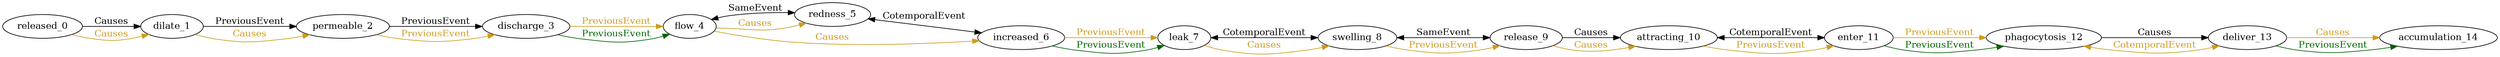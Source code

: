 digraph finite_state_machine { 
	rankdir=LR;
	size="50,50";
node0 [label = "released_0"]
node1 [label = "dilate_1"]
node2 [label = "permeable_2"]
node3 [label = "discharge_3"]
node4 [label = "flow_4"]
node5 [label = "redness_5"]
node6 [label = "increased_6"]
node7 [label = "leak_7"]
node8 [label = "swelling_8"]
node9 [label = "release_9"]
node10 [label = "attracting_10"]
node11 [label = "enter_11"]
node12 [label = "phagocytosis_12"]
node13 [label = "deliver_13"]
node14 [label = "accumulation_14"]
node0 -> node1 [ label = "Causes" fontcolor="black"  color = "Black"];
node0 -> node1 [ label = "Causes" fontcolor="goldenrod3"  color = "goldenrod3"];
node1 -> node2 [ label = "PreviousEvent" fontcolor="black"  color = "Black"];
node1 -> node2 [ label = "Causes" fontcolor="goldenrod3"  color = "goldenrod3"];
node2 -> node3 [ label = "PreviousEvent" fontcolor="black"  color = "Black"];
node2 -> node3 [ label = "PreviousEvent" fontcolor="goldenrod3"  color = "goldenrod3"];
node3 -> node4 [ label = "PreviousEvent" fontcolor="goldenrod3"  color = "goldenrod3"];
node4 -> node5 [ label = "SameEvent" fontcolor="black" dir = "both" color = "Black"];
node4 -> node5 [ label = "Causes" fontcolor="goldenrod3"  color = "goldenrod3"];
node4 -> node6 [ label = "Causes" fontcolor="goldenrod3"  color = "goldenrod3"];
node5 -> node6 [ label = "CotemporalEvent" fontcolor="black" dir = "both" color = "Black"];
node6 -> node7 [ label = "PreviousEvent" fontcolor="goldenrod3"  color = "goldenrod3"];
node7 -> node8 [ label = "CotemporalEvent" fontcolor="black" dir = "both" color = "Black"];
node7 -> node8 [ label = "Causes" fontcolor="goldenrod3"  color = "goldenrod3"];
node8 -> node9 [ label = "SameEvent" fontcolor="black" dir = "both" color = "Black"];
node8 -> node9 [ label = "PreviousEvent" fontcolor="goldenrod3"  color = "goldenrod3"];
node9 -> node10 [ label = "Causes" fontcolor="black"  color = "Black"];
node9 -> node10 [ label = "Causes" fontcolor="goldenrod3"  color = "goldenrod3"];
node10 -> node11 [ label = "CotemporalEvent" fontcolor="black" dir = "both" color = "Black"];
node10 -> node11 [ label = "PreviousEvent" fontcolor="goldenrod3"  color = "goldenrod3"];
node11 -> node12 [ label = "PreviousEvent" fontcolor="goldenrod3"  color = "goldenrod3"];
node12 -> node13 [ label = "Causes" fontcolor="black"  color = "Black"];
node12 -> node13 [ label = "CotemporalEvent" fontcolor="goldenrod3" dir = "both" color = "goldenrod3"];
node13 -> node14 [ label = "Causes" fontcolor="goldenrod3"  color = "goldenrod3"];
node13 -> node14 [ label = "PreviousEvent" fontcolor="darkgreen"  color = "darkgreen"];
node6 -> node7 [ label = "PreviousEvent" fontcolor="darkgreen"  color = "darkgreen"];
node3 -> node4 [ label = "PreviousEvent" fontcolor="darkgreen"  color = "darkgreen"];
node11 -> node12 [ label = "PreviousEvent" fontcolor="darkgreen"  color = "darkgreen"];
}